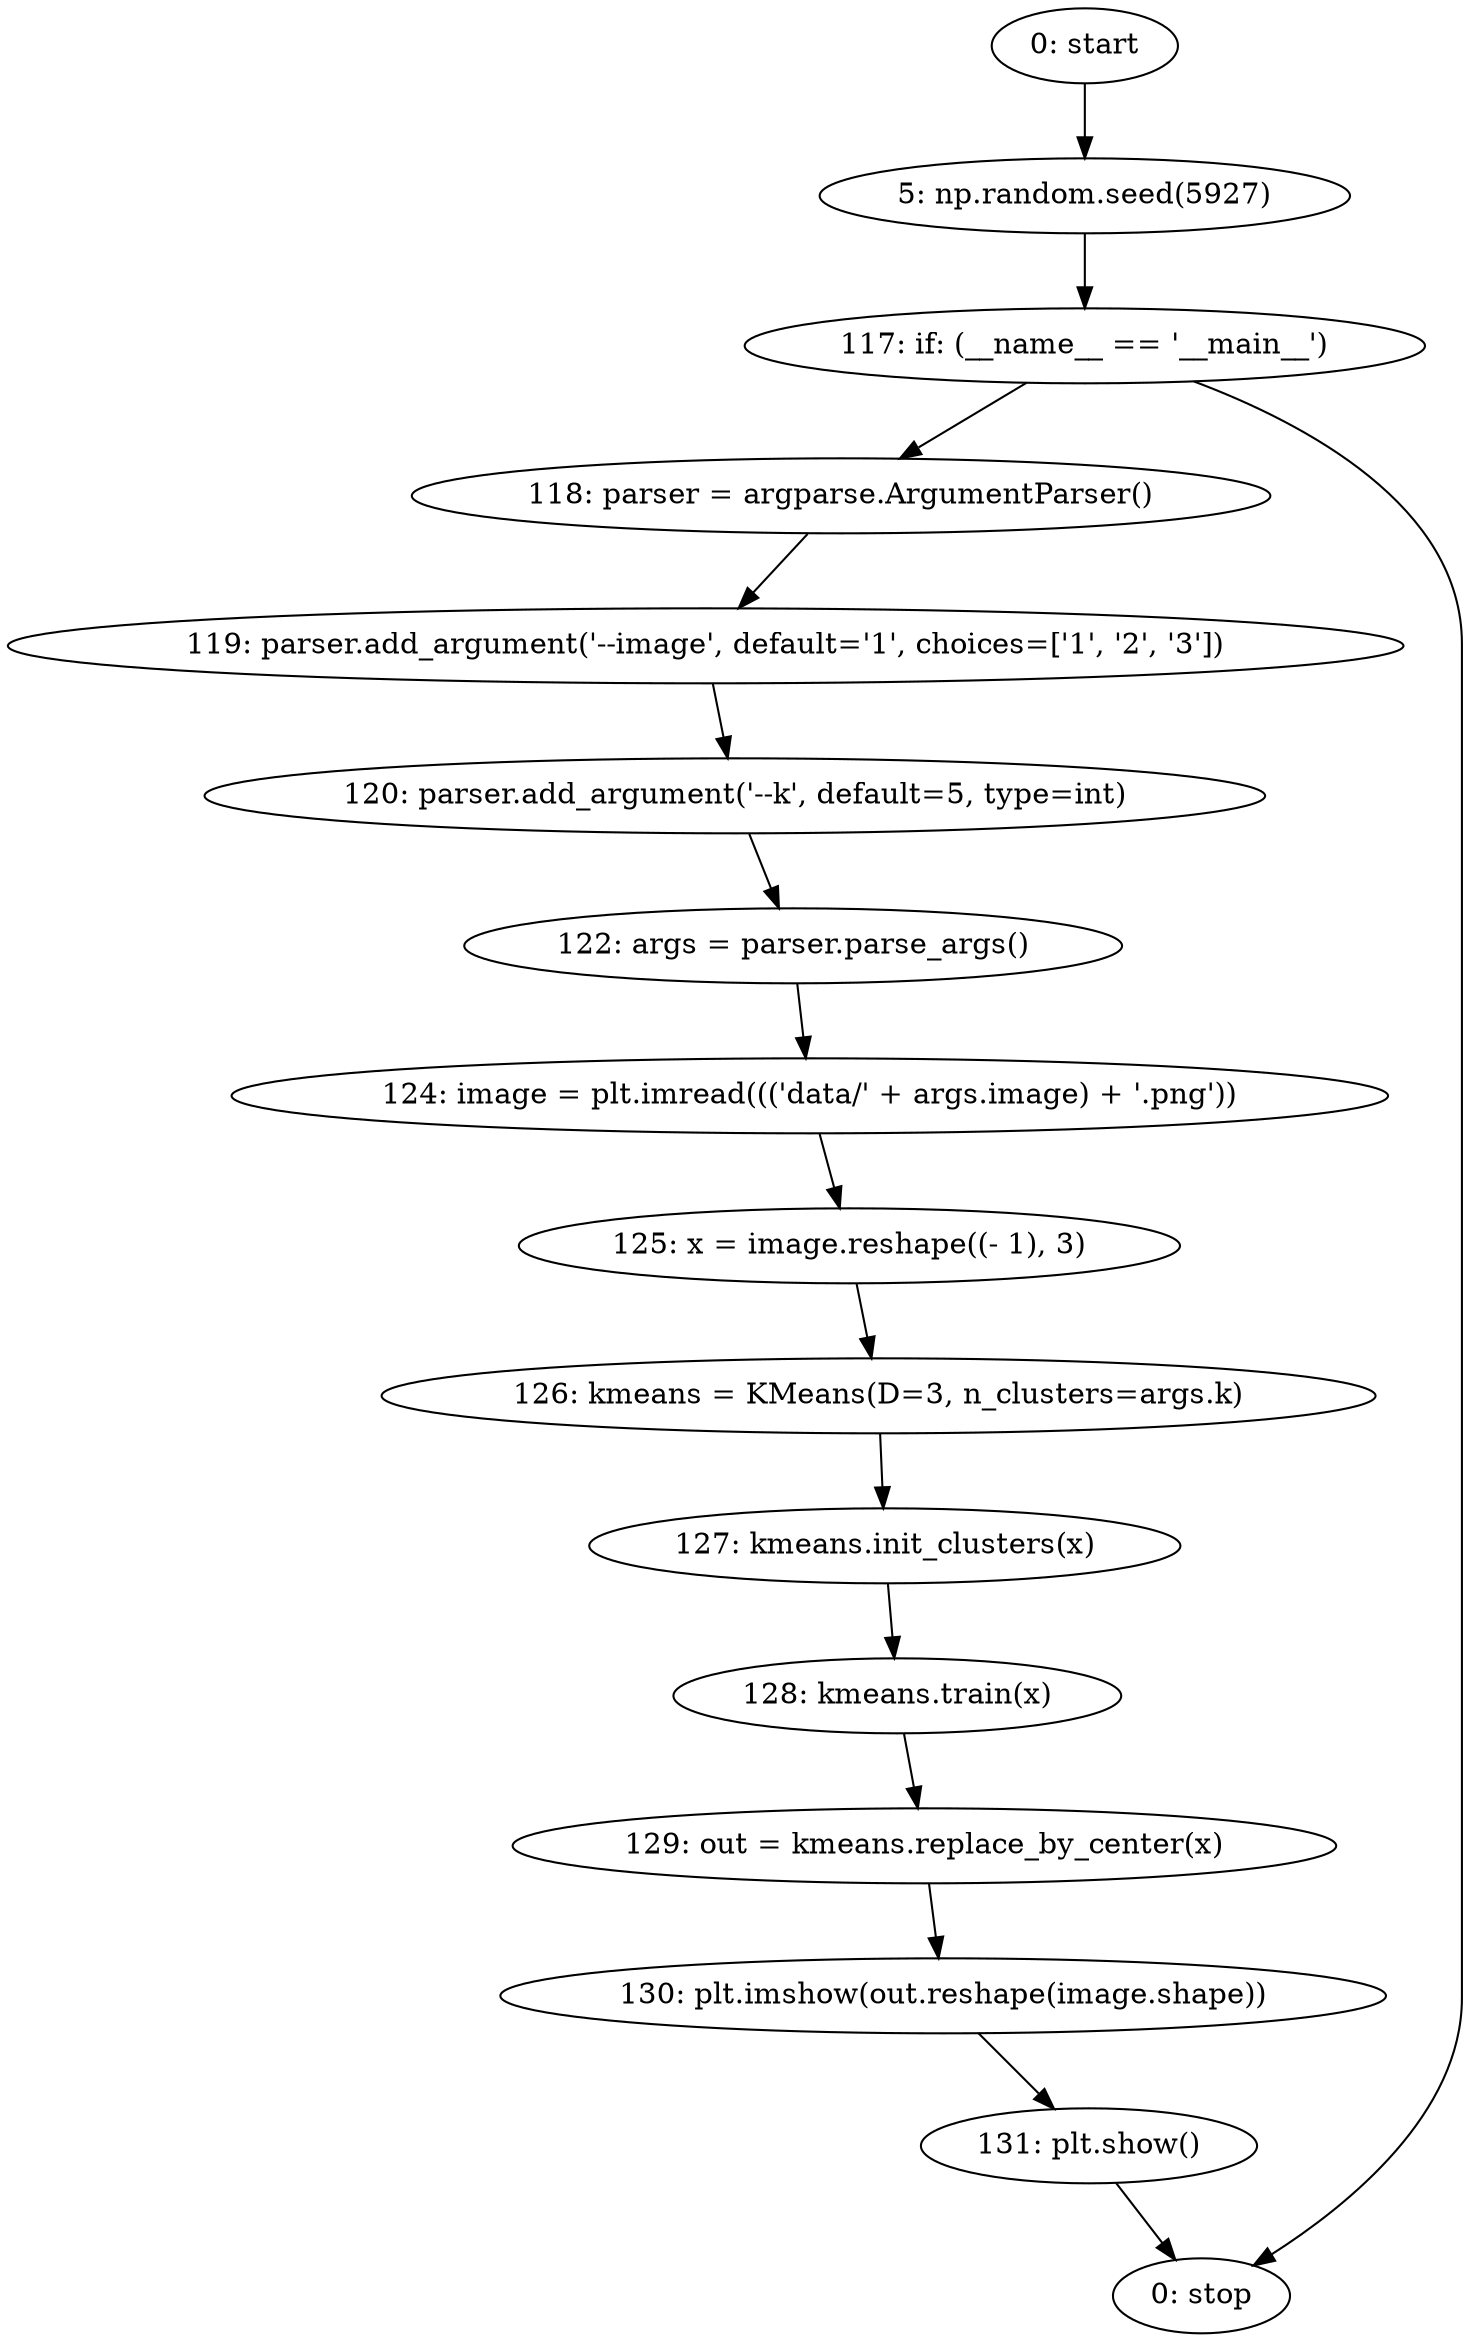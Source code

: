 strict digraph "" {
	node [label="\N"];
	0	 [label="0: start"];
	1	 [label="5: np.random.seed(5927)"];
	0 -> 1;
	2	 [label="117: if: (__name__ == '__main__')"];
	1 -> 2;
	3	 [label="118: parser = argparse.ArgumentParser()"];
	2 -> 3;
	15	 [label="0: stop"];
	2 -> 15;
	4	 [label="119: parser.add_argument('--image', default='1', choices=['1', '2', '3'])"];
	3 -> 4;
	5	 [label="120: parser.add_argument('--k', default=5, type=int)"];
	4 -> 5;
	6	 [label="122: args = parser.parse_args()"];
	5 -> 6;
	7	 [label="124: image = plt.imread((('data/' + args.image) + '.png'))"];
	6 -> 7;
	8	 [label="125: x = image.reshape((- 1), 3)"];
	7 -> 8;
	9	 [label="126: kmeans = KMeans(D=3, n_clusters=args.k)"];
	8 -> 9;
	10	 [label="127: kmeans.init_clusters(x)"];
	9 -> 10;
	11	 [label="128: kmeans.train(x)"];
	10 -> 11;
	12	 [label="129: out = kmeans.replace_by_center(x)"];
	11 -> 12;
	13	 [label="130: plt.imshow(out.reshape(image.shape))"];
	12 -> 13;
	14	 [label="131: plt.show()"];
	13 -> 14;
	14 -> 15;
}

